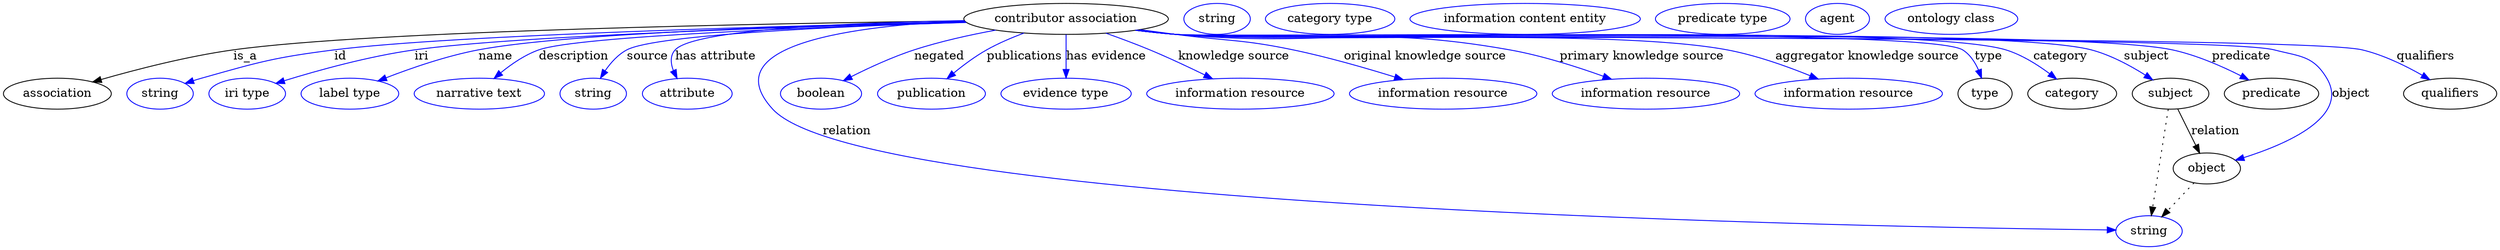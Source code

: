 digraph {
	graph [bb="0,0,2887.3,283"];
	node [label="\N"];
	"contributor association"	[height=0.5,
		label="contributor association",
		pos="1229.4,265",
		width=3.2858];
	association	[height=0.5,
		pos="62.394,178",
		width=1.7332];
	"contributor association" -> association	[label=is_a,
		lp="280.39,221.5",
		pos="e,103.33,191.65 1111.8,262.72 891.84,259.84 426.19,251.25 266.39,229 213.34,221.61 154.01,206.24 113.07,194.48"];
	id	[color=blue,
		height=0.5,
		label=string,
		pos="181.39,178",
		width=1.0652];
	"contributor association" -> id	[color=blue,
		label=id,
		lp="390.39,221.5",
		pos="e,210.39,189.95 1113,261.63 915.08,257.19 520.93,246.45 383.39,229 313.95,220.19 296.75,215.06 229.39,196 226.29,195.12 223.09,194.15 \
219.9,193.12",
		style=solid];
	iri	[color=blue,
		height=0.5,
		label="iri type",
		pos="282.39,178",
		width=1.2277];
	"contributor association" -> iri	[color=blue,
		label=iri,
		lp="484.39,221.5",
		pos="e,315.57,190.03 1113.6,261.22 933.85,256.45 595.89,245.62 476.39,229 423.58,221.66 364.45,205.18 325.51,193.14",
		style=solid];
	name	[color=blue,
		height=0.5,
		label="label type",
		pos="401.39,178",
		width=1.5707];
	"contributor association" -> name	[color=blue,
		label=name,
		lp="570.39,221.5",
		pos="e,433.85,192.75 1112.6,261.81 947.64,258.06 654.69,248.8 550.39,229 513.3,221.96 472.78,207.92 443.37,196.51",
		style=solid];
	description	[color=blue,
		height=0.5,
		label="narrative text",
		pos="551.39,178",
		width=2.0943];
	"contributor association" -> description	[color=blue,
		label=description,
		lp="660.89,221.5",
		pos="e,568.48,195.72 1114.2,260.87 950.49,255.89 665.47,245.06 620.39,229 604.32,223.27 588.72,212.55 576.43,202.5",
		style=solid];
	source	[color=blue,
		height=0.5,
		label=string,
		pos="683.39,178",
		width=1.0652];
	"contributor association" -> source	[color=blue,
		label=source,
		lp="745.39,221.5",
		pos="e,691.46,196.03 1113.8,261.06 974.57,256.73 754.99,247.13 721.39,229 711.21,223.51 702.95,213.98 696.75,204.7",
		style=solid];
	"has attribute"	[color=blue,
		height=0.5,
		label=attribute,
		pos="791.39,178",
		width=1.4443];
	"contributor association" -> "has attribute"	[color=blue,
		label="has attribute",
		lp="824.39,221.5",
		pos="e,779.56,195.73 1111.6,262.99 985.26,260.66 799.72,253.12 777.39,229 771.34,222.46 772.05,213.52 775.2,205.01",
		style=solid];
	relation	[color=blue,
		height=0.5,
		label=string,
		pos="2484.4,18",
		width=1.0652];
	"contributor association" -> relation	[color=blue,
		label=relation,
		lp="976.39,134.5",
		pos="e,2446,19.373 1112,262.62 988.38,257.24 820.56,236.29 890.39,160 997.42,43.088 2180.4,22.568 2435.9,19.491",
		style=solid];
	negated	[color=blue,
		height=0.5,
		label=boolean,
		pos="946.39,178",
		width=1.2999];
	"contributor association" -> negated	[color=blue,
		label=negated,
		lp="1082.4,221.5",
		pos="e,972.06,193.14 1147.3,251.9 1117.3,246.39 1083.4,238.85 1053.4,229 1028.4,220.8 1001.6,208.26 981.02,197.79",
		style=solid];
	publications	[color=blue,
		height=0.5,
		label=publication,
		pos="1073.4,178",
		width=1.7332];
	"contributor association" -> publications	[color=blue,
		label=publications,
		lp="1181.4,221.5",
		pos="e,1091.4,195.45 1180.4,248.46 1166.1,243.12 1150.8,236.55 1137.4,229 1124,221.42 1110.3,211.19 1099.1,201.95",
		style=solid];
	"has evidence"	[color=blue,
		height=0.5,
		label="evidence type",
		pos="1229.4,178",
		width=2.0943];
	"contributor association" -> "has evidence"	[color=blue,
		label="has evidence",
		lp="1275.9,221.5",
		pos="e,1229.4,196.18 1229.4,246.8 1229.4,235.16 1229.4,219.55 1229.4,206.24",
		style=solid];
	"knowledge source"	[color=blue,
		height=0.5,
		label="information resource",
		pos="1431.4,178",
		width=3.015];
	"contributor association" -> "knowledge source"	[color=blue,
		label="knowledge source",
		lp="1423.9,221.5",
		pos="e,1399.1,195.37 1275.6,248.36 1291.8,242.61 1310,235.83 1326.4,229 1347.7,220.11 1370.9,209.19 1390.1,199.83",
		style=solid];
	"original knowledge source"	[color=blue,
		height=0.5,
		label="information resource",
		pos="1666.4,178",
		width=3.015];
	"contributor association" -> "original knowledge source"	[color=blue,
		label="original knowledge source",
		lp="1645.4,221.5",
		pos="e,1620,194.37 1315.3,252.59 1391.8,242.42 1491.8,229.12 1492.4,229 1532.3,220.66 1576.4,207.94 1610.3,197.41",
		style=solid];
	"primary knowledge source"	[color=blue,
		height=0.5,
		label="information resource",
		pos="1901.4,178",
		width=3.015];
	"contributor association" -> "primary knowledge source"	[color=blue,
		label="primary knowledge source",
		lp="1896.4,221.5",
		pos="e,1861.5,194.8 1311.6,252.03 1326.8,250.12 1342.5,248.33 1357.4,247 1528.5,231.68 1574.3,259.16 1743.4,229 1780.6,222.37 1821.2,\
209.39 1851.9,198.31",
		style=solid];
	"aggregator knowledge source"	[color=blue,
		height=0.5,
		label="information resource",
		pos="2136.4,178",
		width=3.015];
	"contributor association" -> "aggregator knowledge source"	[color=blue,
		label="aggregator knowledge source",
		lp="2157.9,221.5",
		pos="e,2101,195.03 1310.9,251.89 1326.3,249.97 1342.3,248.21 1357.4,247 1498.8,235.65 1856,255.02 1995.4,229 2028.6,222.8 2064.5,209.98 \
2091.8,198.87",
		style=solid];
	type	[height=0.5,
		pos="2294.4,178",
		width=0.86659];
	"contributor association" -> type	[color=blue,
		label=type,
		lp="2298.4,221.5",
		pos="e,2290.4,196.04 1310.5,251.83 1326,249.9 1342.2,248.16 1357.4,247 1407.9,243.16 2225.4,255.7 2268.4,229 2276.9,223.69 2282.8,214.59 \
2286.8,205.59",
		style=solid];
	category	[height=0.5,
		pos="2395.4,178",
		width=1.4263];
	"contributor association" -> category	[color=blue,
		label=category,
		lp="2381.9,221.5",
		pos="e,2377.3,194.99 1310.5,251.82 1326,249.89 1342.2,248.15 1357.4,247 1463.9,238.96 2216.3,260.29 2318.4,229 2336.8,223.35 2355,211.89 \
2369.1,201.36",
		style=solid];
	subject	[height=0.5,
		pos="2509.4,178",
		width=1.2277];
	"contributor association" -> subject	[color=blue,
		label=subject,
		lp="2481.4,221.5",
		pos="e,2488.7,194.05 1310.2,251.84 1325.8,249.89 1342.1,248.14 1357.4,247 1474.9,238.23 2303.5,258.99 2417.4,229 2439.8,223.09 2462.8,\
210.63 2480.2,199.63",
		style=solid];
	predicate	[height=0.5,
		pos="2626.4,178",
		width=1.5165];
	"contributor association" -> predicate	[color=blue,
		label=predicate,
		lp="2591.4,221.5",
		pos="e,2600,194.07 1310.2,251.82 1325.8,249.88 1342.1,248.13 1357.4,247 1485.3,237.54 2386.1,256.09 2511.4,229 2539.3,222.96 2568.8,209.97 \
2591,198.75",
		style=solid];
	object	[height=0.5,
		pos="2551.4,91",
		width=1.0832];
	"contributor association" -> object	[color=blue,
		label=object,
		lp="2718.4,178",
		pos="e,2584.5,100.63 1310.2,251.8 1325.8,249.86 1342.1,248.12 1357.4,247 1427.9,241.84 2561,246.83 2629.4,229 2659.2,221.22 2674.6,222.48 \
2690.4,196 2717.1,151.22 2644.3,119.47 2594.2,103.59",
		style=solid];
	qualifiers	[height=0.5,
		pos="2833.4,178",
		width=1.4985];
	"contributor association" -> qualifiers	[color=blue,
		label=qualifiers,
		lp="2804.9,221.5",
		pos="e,2809.8,194.33 1310.2,251.79 1325.8,249.85 1342.1,248.11 1357.4,247 1433.5,241.46 2657.1,246.73 2731.4,229 2756.1,223.11 2781.7,\
210.51 2801.1,199.44",
		style=solid];
	association_type	[color=blue,
		height=0.5,
		label=string,
		pos="1404.4,265",
		width=1.0652];
	association_category	[color=blue,
		height=0.5,
		label="category type",
		pos="1535.4,265",
		width=2.0762];
	subject -> relation	[pos="e,2487.1,36.188 2506.7,159.79 2502.4,132.48 2493.9,78.994 2488.7,46.38",
		style=dotted];
	subject -> object	[label=relation,
		lp="2561.4,134.5",
		pos="e,2543.1,108.76 2517.7,160.21 2523.7,148.1 2531.9,131.53 2538.7,117.76"];
	"contributor association_subject"	[color=blue,
		height=0.5,
		label="information content entity",
		pos="1761.4,265",
		width=3.7011];
	"contributor association_predicate"	[color=blue,
		height=0.5,
		label="predicate type",
		pos="1990.4,265",
		width=2.1665];
	object -> relation	[pos="e,2499.2,34.713 2536.5,74.243 2527.6,64.775 2516.1,52.56 2506.1,42.024",
		style=dotted];
	"contributor association_object"	[color=blue,
		height=0.5,
		label=agent,
		pos="2123.4,265",
		width=1.0291];
	"contributor association_qualifiers"	[color=blue,
		height=0.5,
		label="ontology class",
		pos="2255.4,265",
		width=2.1304];
}
